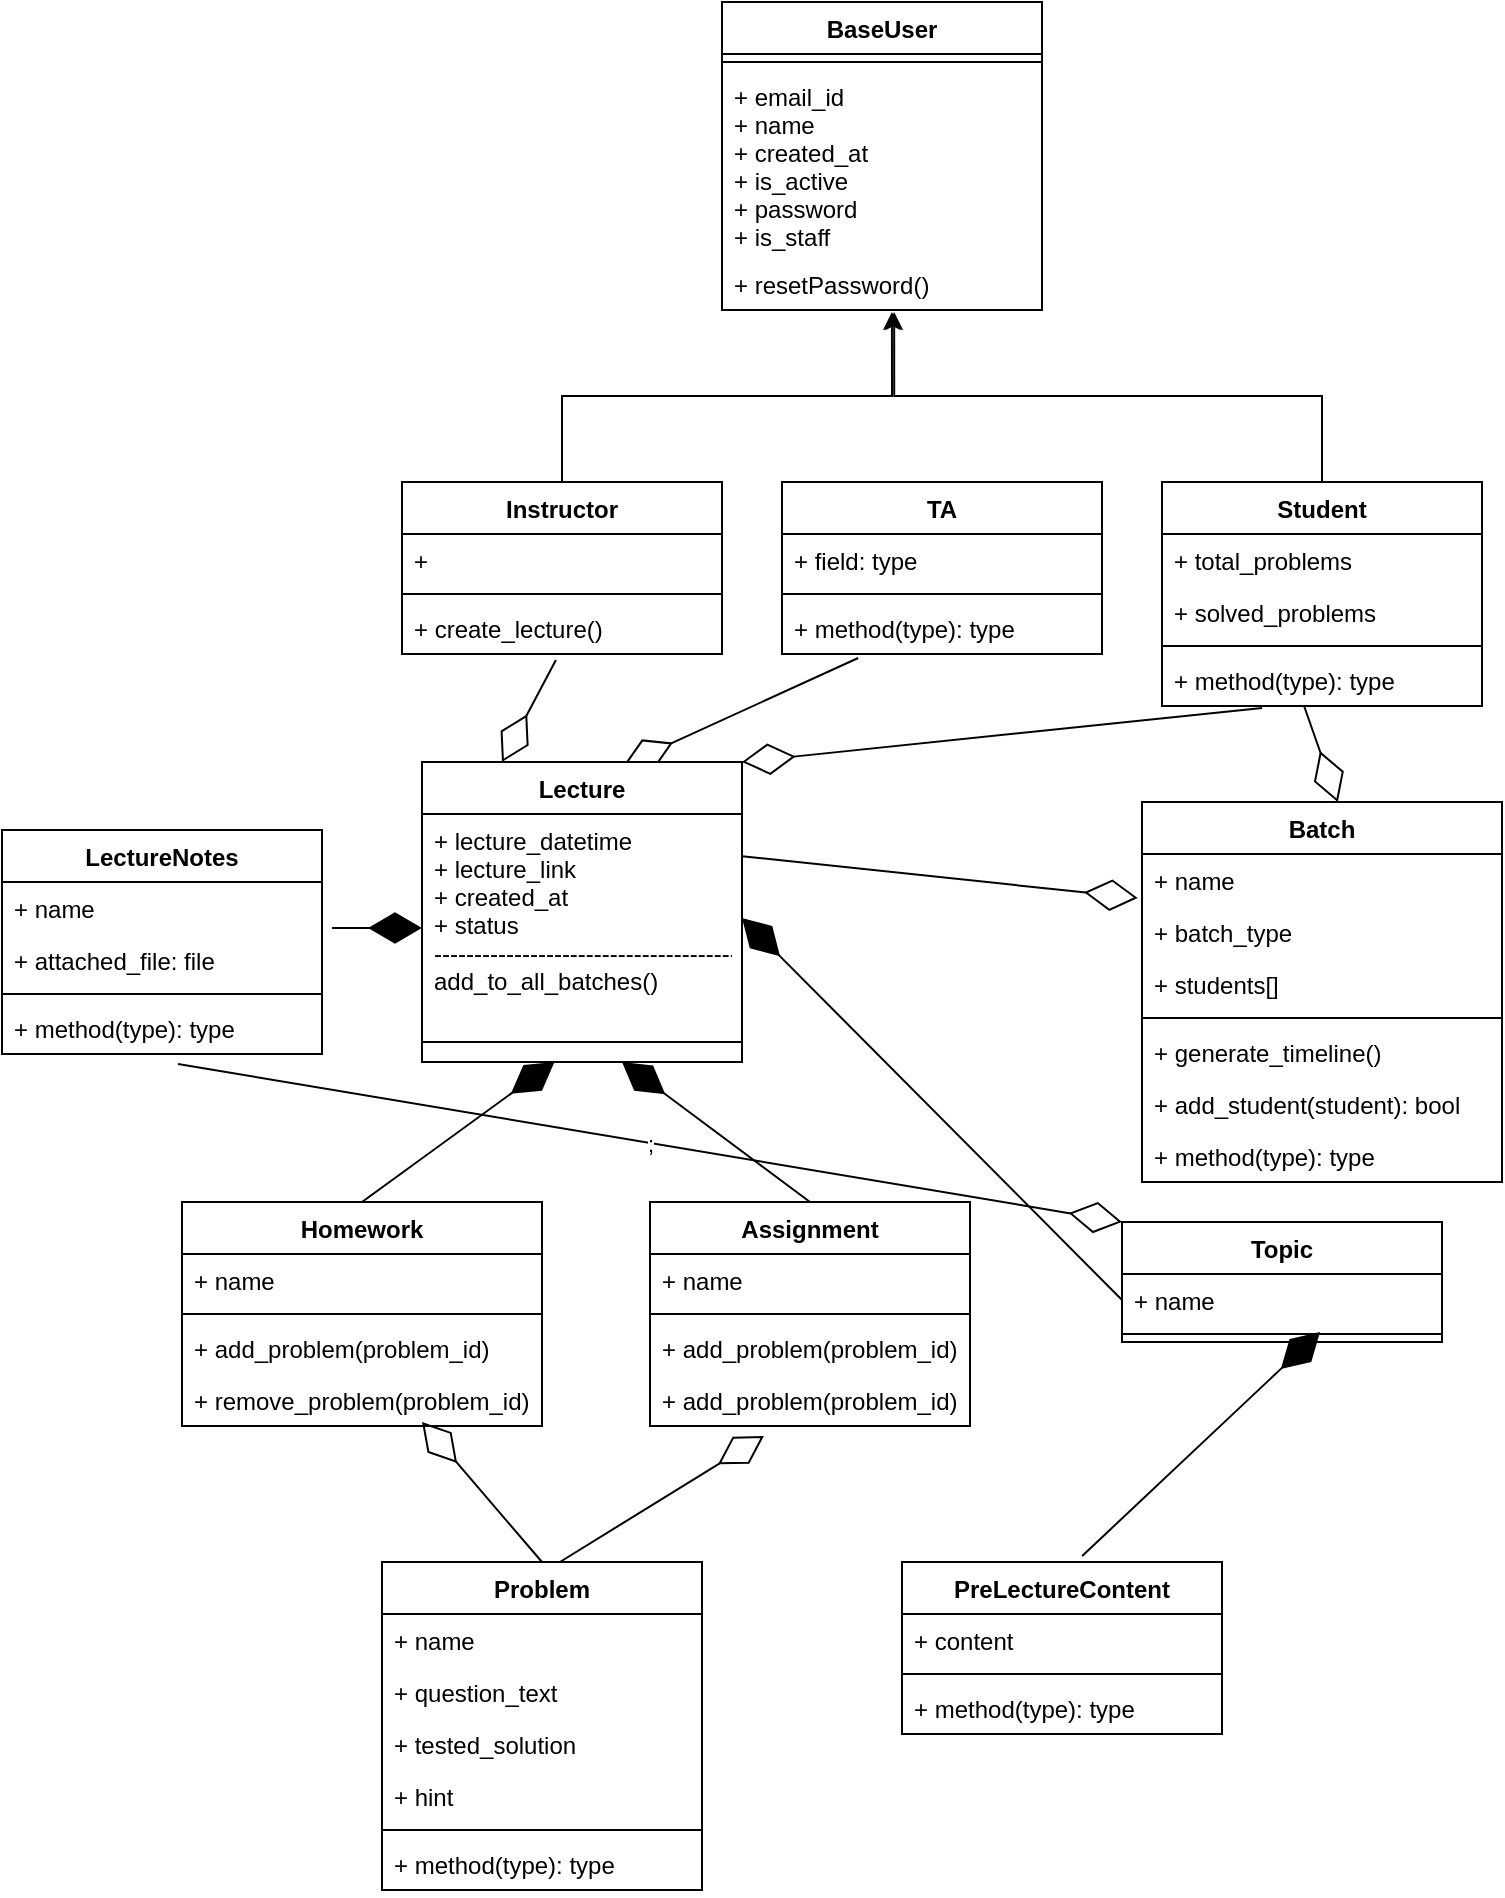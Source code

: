 <mxfile version="13.7.3" type="github"><diagram id="C5RBs43oDa-KdzZeNtuy" name="Page-1"><mxGraphModel dx="1657" dy="639" grid="1" gridSize="10" guides="1" tooltips="1" connect="1" arrows="1" fold="1" page="1" pageScale="1" pageWidth="827" pageHeight="1169" math="0" shadow="0"><root><mxCell id="WIyWlLk6GJQsqaUBKTNV-0"/><mxCell id="WIyWlLk6GJQsqaUBKTNV-1" parent="WIyWlLk6GJQsqaUBKTNV-0"/><mxCell id="VSfTaszeQ1b8ZZ5lMwct-0" value="BaseUser" style="swimlane;fontStyle=1;align=center;verticalAlign=top;childLayout=stackLayout;horizontal=1;startSize=26;horizontalStack=0;resizeParent=1;resizeParentMax=0;resizeLast=0;collapsible=1;marginBottom=0;" vertex="1" parent="WIyWlLk6GJQsqaUBKTNV-1"><mxGeometry x="350" y="40" width="160" height="154" as="geometry"/></mxCell><mxCell id="VSfTaszeQ1b8ZZ5lMwct-2" value="" style="line;strokeWidth=1;fillColor=none;align=left;verticalAlign=middle;spacingTop=-1;spacingLeft=3;spacingRight=3;rotatable=0;labelPosition=right;points=[];portConstraint=eastwest;" vertex="1" parent="VSfTaszeQ1b8ZZ5lMwct-0"><mxGeometry y="26" width="160" height="8" as="geometry"/></mxCell><mxCell id="VSfTaszeQ1b8ZZ5lMwct-1" value="+ email_id&#xa;+ name&#xa;+ created_at&#xa;+ is_active&#xa;+ password&#xa;+ is_staff" style="text;strokeColor=none;fillColor=none;align=left;verticalAlign=top;spacingLeft=4;spacingRight=4;overflow=hidden;rotatable=0;points=[[0,0.5],[1,0.5]];portConstraint=eastwest;" vertex="1" parent="VSfTaszeQ1b8ZZ5lMwct-0"><mxGeometry y="34" width="160" height="94" as="geometry"/></mxCell><mxCell id="VSfTaszeQ1b8ZZ5lMwct-3" value="+ resetPassword()" style="text;strokeColor=none;fillColor=none;align=left;verticalAlign=top;spacingLeft=4;spacingRight=4;overflow=hidden;rotatable=0;points=[[0,0.5],[1,0.5]];portConstraint=eastwest;" vertex="1" parent="VSfTaszeQ1b8ZZ5lMwct-0"><mxGeometry y="128" width="160" height="26" as="geometry"/></mxCell><mxCell id="VSfTaszeQ1b8ZZ5lMwct-14" style="edgeStyle=orthogonalEdgeStyle;rounded=0;orthogonalLoop=1;jettySize=auto;html=1;entryX=0.538;entryY=1.038;entryDx=0;entryDy=0;entryPerimeter=0;" edge="1" parent="WIyWlLk6GJQsqaUBKTNV-1" source="VSfTaszeQ1b8ZZ5lMwct-4" target="VSfTaszeQ1b8ZZ5lMwct-3"><mxGeometry relative="1" as="geometry"/></mxCell><mxCell id="VSfTaszeQ1b8ZZ5lMwct-4" value="Student" style="swimlane;fontStyle=1;align=center;verticalAlign=top;childLayout=stackLayout;horizontal=1;startSize=26;horizontalStack=0;resizeParent=1;resizeParentMax=0;resizeLast=0;collapsible=1;marginBottom=0;" vertex="1" parent="WIyWlLk6GJQsqaUBKTNV-1"><mxGeometry x="570" y="280" width="160" height="112" as="geometry"/></mxCell><mxCell id="VSfTaszeQ1b8ZZ5lMwct-5" value="+ total_problems" style="text;strokeColor=none;fillColor=none;align=left;verticalAlign=top;spacingLeft=4;spacingRight=4;overflow=hidden;rotatable=0;points=[[0,0.5],[1,0.5]];portConstraint=eastwest;" vertex="1" parent="VSfTaszeQ1b8ZZ5lMwct-4"><mxGeometry y="26" width="160" height="26" as="geometry"/></mxCell><mxCell id="VSfTaszeQ1b8ZZ5lMwct-88" value="+ solved_problems" style="text;strokeColor=none;fillColor=none;align=left;verticalAlign=top;spacingLeft=4;spacingRight=4;overflow=hidden;rotatable=0;points=[[0,0.5],[1,0.5]];portConstraint=eastwest;" vertex="1" parent="VSfTaszeQ1b8ZZ5lMwct-4"><mxGeometry y="52" width="160" height="26" as="geometry"/></mxCell><mxCell id="VSfTaszeQ1b8ZZ5lMwct-6" value="" style="line;strokeWidth=1;fillColor=none;align=left;verticalAlign=middle;spacingTop=-1;spacingLeft=3;spacingRight=3;rotatable=0;labelPosition=right;points=[];portConstraint=eastwest;" vertex="1" parent="VSfTaszeQ1b8ZZ5lMwct-4"><mxGeometry y="78" width="160" height="8" as="geometry"/></mxCell><mxCell id="VSfTaszeQ1b8ZZ5lMwct-7" value="+ method(type): type" style="text;strokeColor=none;fillColor=none;align=left;verticalAlign=top;spacingLeft=4;spacingRight=4;overflow=hidden;rotatable=0;points=[[0,0.5],[1,0.5]];portConstraint=eastwest;" vertex="1" parent="VSfTaszeQ1b8ZZ5lMwct-4"><mxGeometry y="86" width="160" height="26" as="geometry"/></mxCell><mxCell id="VSfTaszeQ1b8ZZ5lMwct-12" style="edgeStyle=orthogonalEdgeStyle;rounded=0;orthogonalLoop=1;jettySize=auto;html=1;entryX=0.531;entryY=1.038;entryDx=0;entryDy=0;entryPerimeter=0;" edge="1" parent="WIyWlLk6GJQsqaUBKTNV-1" source="VSfTaszeQ1b8ZZ5lMwct-8" target="VSfTaszeQ1b8ZZ5lMwct-3"><mxGeometry relative="1" as="geometry"/></mxCell><mxCell id="VSfTaszeQ1b8ZZ5lMwct-8" value="Instructor" style="swimlane;fontStyle=1;align=center;verticalAlign=top;childLayout=stackLayout;horizontal=1;startSize=26;horizontalStack=0;resizeParent=1;resizeParentMax=0;resizeLast=0;collapsible=1;marginBottom=0;" vertex="1" parent="WIyWlLk6GJQsqaUBKTNV-1"><mxGeometry x="190" y="280" width="160" height="86" as="geometry"/></mxCell><mxCell id="VSfTaszeQ1b8ZZ5lMwct-9" value="+ " style="text;strokeColor=none;fillColor=none;align=left;verticalAlign=top;spacingLeft=4;spacingRight=4;overflow=hidden;rotatable=0;points=[[0,0.5],[1,0.5]];portConstraint=eastwest;" vertex="1" parent="VSfTaszeQ1b8ZZ5lMwct-8"><mxGeometry y="26" width="160" height="26" as="geometry"/></mxCell><mxCell id="VSfTaszeQ1b8ZZ5lMwct-10" value="" style="line;strokeWidth=1;fillColor=none;align=left;verticalAlign=middle;spacingTop=-1;spacingLeft=3;spacingRight=3;rotatable=0;labelPosition=right;points=[];portConstraint=eastwest;" vertex="1" parent="VSfTaszeQ1b8ZZ5lMwct-8"><mxGeometry y="52" width="160" height="8" as="geometry"/></mxCell><mxCell id="VSfTaszeQ1b8ZZ5lMwct-11" value="+ create_lecture()" style="text;strokeColor=none;fillColor=none;align=left;verticalAlign=top;spacingLeft=4;spacingRight=4;overflow=hidden;rotatable=0;points=[[0,0.5],[1,0.5]];portConstraint=eastwest;" vertex="1" parent="VSfTaszeQ1b8ZZ5lMwct-8"><mxGeometry y="60" width="160" height="26" as="geometry"/></mxCell><mxCell id="VSfTaszeQ1b8ZZ5lMwct-23" value="" style="endArrow=diamondThin;endFill=1;endSize=24;html=1;exitX=0;exitY=0.5;exitDx=0;exitDy=0;entryX=1;entryY=0.5;entryDx=0;entryDy=0;" edge="1" parent="WIyWlLk6GJQsqaUBKTNV-1" source="VSfTaszeQ1b8ZZ5lMwct-20" target="VSfTaszeQ1b8ZZ5lMwct-16"><mxGeometry width="160" relative="1" as="geometry"><mxPoint x="260" y="650" as="sourcePoint"/><mxPoint x="400" y="660" as="targetPoint"/></mxGeometry></mxCell><mxCell id="VSfTaszeQ1b8ZZ5lMwct-32" value="" style="endArrow=diamondThin;endFill=0;endSize=24;html=1;exitX=0.444;exitY=1;exitDx=0;exitDy=0;exitPerimeter=0;entryX=0.544;entryY=0;entryDx=0;entryDy=0;entryPerimeter=0;" edge="1" parent="WIyWlLk6GJQsqaUBKTNV-1" source="VSfTaszeQ1b8ZZ5lMwct-7" target="VSfTaszeQ1b8ZZ5lMwct-26"><mxGeometry width="160" relative="1" as="geometry"><mxPoint x="640" y="370" as="sourcePoint"/><mxPoint x="660" y="437" as="targetPoint"/></mxGeometry></mxCell><mxCell id="VSfTaszeQ1b8ZZ5lMwct-26" value="Batch" style="swimlane;fontStyle=1;align=center;verticalAlign=top;childLayout=stackLayout;horizontal=1;startSize=26;horizontalStack=0;resizeParent=1;resizeParentMax=0;resizeLast=0;collapsible=1;marginBottom=0;" vertex="1" parent="WIyWlLk6GJQsqaUBKTNV-1"><mxGeometry x="560" y="440" width="180" height="190" as="geometry"/></mxCell><mxCell id="VSfTaszeQ1b8ZZ5lMwct-27" value="+ name&#xa;" style="text;strokeColor=none;fillColor=none;align=left;verticalAlign=top;spacingLeft=4;spacingRight=4;overflow=hidden;rotatable=0;points=[[0,0.5],[1,0.5]];portConstraint=eastwest;" vertex="1" parent="VSfTaszeQ1b8ZZ5lMwct-26"><mxGeometry y="26" width="180" height="26" as="geometry"/></mxCell><mxCell id="VSfTaszeQ1b8ZZ5lMwct-31" value="+ batch_type" style="text;strokeColor=none;fillColor=none;align=left;verticalAlign=top;spacingLeft=4;spacingRight=4;overflow=hidden;rotatable=0;points=[[0,0.5],[1,0.5]];portConstraint=eastwest;" vertex="1" parent="VSfTaszeQ1b8ZZ5lMwct-26"><mxGeometry y="52" width="180" height="26" as="geometry"/></mxCell><mxCell id="VSfTaszeQ1b8ZZ5lMwct-30" value="+ students[]&#xa;" style="text;strokeColor=none;fillColor=none;align=left;verticalAlign=top;spacingLeft=4;spacingRight=4;overflow=hidden;rotatable=0;points=[[0,0.5],[1,0.5]];portConstraint=eastwest;" vertex="1" parent="VSfTaszeQ1b8ZZ5lMwct-26"><mxGeometry y="78" width="180" height="26" as="geometry"/></mxCell><mxCell id="VSfTaszeQ1b8ZZ5lMwct-28" value="" style="line;strokeWidth=1;fillColor=none;align=left;verticalAlign=middle;spacingTop=-1;spacingLeft=3;spacingRight=3;rotatable=0;labelPosition=right;points=[];portConstraint=eastwest;" vertex="1" parent="VSfTaszeQ1b8ZZ5lMwct-26"><mxGeometry y="104" width="180" height="8" as="geometry"/></mxCell><mxCell id="VSfTaszeQ1b8ZZ5lMwct-29" value="+ generate_timeline()" style="text;strokeColor=none;fillColor=none;align=left;verticalAlign=top;spacingLeft=4;spacingRight=4;overflow=hidden;rotatable=0;points=[[0,0.5],[1,0.5]];portConstraint=eastwest;" vertex="1" parent="VSfTaszeQ1b8ZZ5lMwct-26"><mxGeometry y="112" width="180" height="26" as="geometry"/></mxCell><mxCell id="VSfTaszeQ1b8ZZ5lMwct-72" value="+ add_student(student): bool" style="text;strokeColor=none;fillColor=none;align=left;verticalAlign=top;spacingLeft=4;spacingRight=4;overflow=hidden;rotatable=0;points=[[0,0.5],[1,0.5]];portConstraint=eastwest;" vertex="1" parent="VSfTaszeQ1b8ZZ5lMwct-26"><mxGeometry y="138" width="180" height="26" as="geometry"/></mxCell><mxCell id="VSfTaszeQ1b8ZZ5lMwct-73" value="+ method(type): type" style="text;strokeColor=none;fillColor=none;align=left;verticalAlign=top;spacingLeft=4;spacingRight=4;overflow=hidden;rotatable=0;points=[[0,0.5],[1,0.5]];portConstraint=eastwest;" vertex="1" parent="VSfTaszeQ1b8ZZ5lMwct-26"><mxGeometry y="164" width="180" height="26" as="geometry"/></mxCell><mxCell id="VSfTaszeQ1b8ZZ5lMwct-35" value="" style="endArrow=diamondThin;endFill=0;endSize=24;html=1;exitX=0.313;exitY=1.038;exitDx=0;exitDy=0;exitPerimeter=0;entryX=1;entryY=0;entryDx=0;entryDy=0;" edge="1" parent="WIyWlLk6GJQsqaUBKTNV-1" source="VSfTaszeQ1b8ZZ5lMwct-7" target="VSfTaszeQ1b8ZZ5lMwct-15"><mxGeometry width="160" relative="1" as="geometry"><mxPoint x="580" y="420" as="sourcePoint"/><mxPoint x="630" y="540" as="targetPoint"/></mxGeometry></mxCell><mxCell id="VSfTaszeQ1b8ZZ5lMwct-48" value="" style="endArrow=diamondThin;endFill=1;endSize=24;html=1;exitX=0.5;exitY=0;exitDx=0;exitDy=0;" edge="1" parent="WIyWlLk6GJQsqaUBKTNV-1" source="VSfTaszeQ1b8ZZ5lMwct-44" target="VSfTaszeQ1b8ZZ5lMwct-17"><mxGeometry width="160" relative="1" as="geometry"><mxPoint x="110" y="570" as="sourcePoint"/><mxPoint x="270" y="570" as="targetPoint"/></mxGeometry></mxCell><mxCell id="VSfTaszeQ1b8ZZ5lMwct-49" value="" style="endArrow=diamondThin;endFill=1;endSize=24;html=1;exitX=0.5;exitY=0;exitDx=0;exitDy=0;" edge="1" parent="WIyWlLk6GJQsqaUBKTNV-1" source="VSfTaszeQ1b8ZZ5lMwct-40"><mxGeometry width="160" relative="1" as="geometry"><mxPoint x="150" y="650" as="sourcePoint"/><mxPoint x="300" y="570" as="targetPoint"/></mxGeometry></mxCell><mxCell id="VSfTaszeQ1b8ZZ5lMwct-40" value="Assignment" style="swimlane;fontStyle=1;align=center;verticalAlign=top;childLayout=stackLayout;horizontal=1;startSize=26;horizontalStack=0;resizeParent=1;resizeParentMax=0;resizeLast=0;collapsible=1;marginBottom=0;" vertex="1" parent="WIyWlLk6GJQsqaUBKTNV-1"><mxGeometry x="314" y="640" width="160" height="112" as="geometry"/></mxCell><mxCell id="VSfTaszeQ1b8ZZ5lMwct-41" value="+ name" style="text;strokeColor=none;fillColor=none;align=left;verticalAlign=top;spacingLeft=4;spacingRight=4;overflow=hidden;rotatable=0;points=[[0,0.5],[1,0.5]];portConstraint=eastwest;" vertex="1" parent="VSfTaszeQ1b8ZZ5lMwct-40"><mxGeometry y="26" width="160" height="26" as="geometry"/></mxCell><mxCell id="VSfTaszeQ1b8ZZ5lMwct-42" value="" style="line;strokeWidth=1;fillColor=none;align=left;verticalAlign=middle;spacingTop=-1;spacingLeft=3;spacingRight=3;rotatable=0;labelPosition=right;points=[];portConstraint=eastwest;" vertex="1" parent="VSfTaszeQ1b8ZZ5lMwct-40"><mxGeometry y="52" width="160" height="8" as="geometry"/></mxCell><mxCell id="VSfTaszeQ1b8ZZ5lMwct-43" value="+ add_problem(problem_id)" style="text;strokeColor=none;fillColor=none;align=left;verticalAlign=top;spacingLeft=4;spacingRight=4;overflow=hidden;rotatable=0;points=[[0,0.5],[1,0.5]];portConstraint=eastwest;" vertex="1" parent="VSfTaszeQ1b8ZZ5lMwct-40"><mxGeometry y="60" width="160" height="26" as="geometry"/></mxCell><mxCell id="VSfTaszeQ1b8ZZ5lMwct-90" value="+ add_problem(problem_id)" style="text;strokeColor=none;fillColor=none;align=left;verticalAlign=top;spacingLeft=4;spacingRight=4;overflow=hidden;rotatable=0;points=[[0,0.5],[1,0.5]];portConstraint=eastwest;" vertex="1" parent="VSfTaszeQ1b8ZZ5lMwct-40"><mxGeometry y="86" width="160" height="26" as="geometry"/></mxCell><mxCell id="VSfTaszeQ1b8ZZ5lMwct-50" value="Problem" style="swimlane;fontStyle=1;align=center;verticalAlign=top;childLayout=stackLayout;horizontal=1;startSize=26;horizontalStack=0;resizeParent=1;resizeParentMax=0;resizeLast=0;collapsible=1;marginBottom=0;" vertex="1" parent="WIyWlLk6GJQsqaUBKTNV-1"><mxGeometry x="180" y="820" width="160" height="164" as="geometry"/></mxCell><mxCell id="VSfTaszeQ1b8ZZ5lMwct-51" value="+ name" style="text;strokeColor=none;fillColor=none;align=left;verticalAlign=top;spacingLeft=4;spacingRight=4;overflow=hidden;rotatable=0;points=[[0,0.5],[1,0.5]];portConstraint=eastwest;" vertex="1" parent="VSfTaszeQ1b8ZZ5lMwct-50"><mxGeometry y="26" width="160" height="26" as="geometry"/></mxCell><mxCell id="VSfTaszeQ1b8ZZ5lMwct-54" value="+ question_text" style="text;strokeColor=none;fillColor=none;align=left;verticalAlign=top;spacingLeft=4;spacingRight=4;overflow=hidden;rotatable=0;points=[[0,0.5],[1,0.5]];portConstraint=eastwest;" vertex="1" parent="VSfTaszeQ1b8ZZ5lMwct-50"><mxGeometry y="52" width="160" height="26" as="geometry"/></mxCell><mxCell id="VSfTaszeQ1b8ZZ5lMwct-55" value="+ tested_solution" style="text;strokeColor=none;fillColor=none;align=left;verticalAlign=top;spacingLeft=4;spacingRight=4;overflow=hidden;rotatable=0;points=[[0,0.5],[1,0.5]];portConstraint=eastwest;" vertex="1" parent="VSfTaszeQ1b8ZZ5lMwct-50"><mxGeometry y="78" width="160" height="26" as="geometry"/></mxCell><mxCell id="VSfTaszeQ1b8ZZ5lMwct-56" value="+ hint" style="text;strokeColor=none;fillColor=none;align=left;verticalAlign=top;spacingLeft=4;spacingRight=4;overflow=hidden;rotatable=0;points=[[0,0.5],[1,0.5]];portConstraint=eastwest;" vertex="1" parent="VSfTaszeQ1b8ZZ5lMwct-50"><mxGeometry y="104" width="160" height="26" as="geometry"/></mxCell><mxCell id="VSfTaszeQ1b8ZZ5lMwct-52" value="" style="line;strokeWidth=1;fillColor=none;align=left;verticalAlign=middle;spacingTop=-1;spacingLeft=3;spacingRight=3;rotatable=0;labelPosition=right;points=[];portConstraint=eastwest;" vertex="1" parent="VSfTaszeQ1b8ZZ5lMwct-50"><mxGeometry y="130" width="160" height="8" as="geometry"/></mxCell><mxCell id="VSfTaszeQ1b8ZZ5lMwct-53" value="+ method(type): type" style="text;strokeColor=none;fillColor=none;align=left;verticalAlign=top;spacingLeft=4;spacingRight=4;overflow=hidden;rotatable=0;points=[[0,0.5],[1,0.5]];portConstraint=eastwest;" vertex="1" parent="VSfTaszeQ1b8ZZ5lMwct-50"><mxGeometry y="138" width="160" height="26" as="geometry"/></mxCell><mxCell id="VSfTaszeQ1b8ZZ5lMwct-57" value="" style="endArrow=diamondThin;endFill=0;endSize=24;html=1;exitX=0.5;exitY=0;exitDx=0;exitDy=0;" edge="1" parent="WIyWlLk6GJQsqaUBKTNV-1" source="VSfTaszeQ1b8ZZ5lMwct-50"><mxGeometry width="160" relative="1" as="geometry"><mxPoint x="290" y="770" as="sourcePoint"/><mxPoint x="200" y="750" as="targetPoint"/></mxGeometry></mxCell><mxCell id="VSfTaszeQ1b8ZZ5lMwct-58" value="" style="endArrow=diamondThin;endFill=0;endSize=24;html=1;exitX=0.556;exitY=0;exitDx=0;exitDy=0;exitPerimeter=0;entryX=0.356;entryY=1.192;entryDx=0;entryDy=0;entryPerimeter=0;" edge="1" parent="WIyWlLk6GJQsqaUBKTNV-1" source="VSfTaszeQ1b8ZZ5lMwct-50" target="VSfTaszeQ1b8ZZ5lMwct-90"><mxGeometry width="160" relative="1" as="geometry"><mxPoint x="290" y="770" as="sourcePoint"/><mxPoint x="450" y="770" as="targetPoint"/></mxGeometry></mxCell><mxCell id="VSfTaszeQ1b8ZZ5lMwct-63" value="" style="endArrow=diamondThin;endFill=1;endSize=24;html=1;exitX=0.563;exitY=-0.035;exitDx=0;exitDy=0;exitPerimeter=0;entryX=0.619;entryY=1.115;entryDx=0;entryDy=0;entryPerimeter=0;" edge="1" parent="WIyWlLk6GJQsqaUBKTNV-1" source="VSfTaszeQ1b8ZZ5lMwct-59" target="VSfTaszeQ1b8ZZ5lMwct-20"><mxGeometry width="160" relative="1" as="geometry"><mxPoint x="620" y="810" as="sourcePoint"/><mxPoint x="630" y="690" as="targetPoint"/></mxGeometry></mxCell><mxCell id="VSfTaszeQ1b8ZZ5lMwct-64" value="" style="endArrow=diamondThin;endFill=0;endSize=24;html=1;exitX=1;exitY=0.203;exitDx=0;exitDy=0;exitPerimeter=0;entryX=-0.012;entryY=-0.154;entryDx=0;entryDy=0;entryPerimeter=0;" edge="1" parent="WIyWlLk6GJQsqaUBKTNV-1" source="VSfTaszeQ1b8ZZ5lMwct-16" target="VSfTaszeQ1b8ZZ5lMwct-31"><mxGeometry width="160" relative="1" as="geometry"><mxPoint x="260" y="620" as="sourcePoint"/><mxPoint x="420" y="620" as="targetPoint"/></mxGeometry></mxCell><mxCell id="VSfTaszeQ1b8ZZ5lMwct-75" value="TA" style="swimlane;fontStyle=1;align=center;verticalAlign=top;childLayout=stackLayout;horizontal=1;startSize=26;horizontalStack=0;resizeParent=1;resizeParentMax=0;resizeLast=0;collapsible=1;marginBottom=0;" vertex="1" parent="WIyWlLk6GJQsqaUBKTNV-1"><mxGeometry x="380" y="280" width="160" height="86" as="geometry"/></mxCell><mxCell id="VSfTaszeQ1b8ZZ5lMwct-76" value="+ field: type" style="text;strokeColor=none;fillColor=none;align=left;verticalAlign=top;spacingLeft=4;spacingRight=4;overflow=hidden;rotatable=0;points=[[0,0.5],[1,0.5]];portConstraint=eastwest;" vertex="1" parent="VSfTaszeQ1b8ZZ5lMwct-75"><mxGeometry y="26" width="160" height="26" as="geometry"/></mxCell><mxCell id="VSfTaszeQ1b8ZZ5lMwct-77" value="" style="line;strokeWidth=1;fillColor=none;align=left;verticalAlign=middle;spacingTop=-1;spacingLeft=3;spacingRight=3;rotatable=0;labelPosition=right;points=[];portConstraint=eastwest;" vertex="1" parent="VSfTaszeQ1b8ZZ5lMwct-75"><mxGeometry y="52" width="160" height="8" as="geometry"/></mxCell><mxCell id="VSfTaszeQ1b8ZZ5lMwct-78" value="+ method(type): type" style="text;strokeColor=none;fillColor=none;align=left;verticalAlign=top;spacingLeft=4;spacingRight=4;overflow=hidden;rotatable=0;points=[[0,0.5],[1,0.5]];portConstraint=eastwest;" vertex="1" parent="VSfTaszeQ1b8ZZ5lMwct-75"><mxGeometry y="60" width="160" height="26" as="geometry"/></mxCell><mxCell id="VSfTaszeQ1b8ZZ5lMwct-79" value="" style="endArrow=diamondThin;endFill=0;endSize=24;html=1;exitX=0.238;exitY=1.077;exitDx=0;exitDy=0;exitPerimeter=0;entryX=0.631;entryY=0.01;entryDx=0;entryDy=0;entryPerimeter=0;" edge="1" parent="WIyWlLk6GJQsqaUBKTNV-1" source="VSfTaszeQ1b8ZZ5lMwct-78" target="VSfTaszeQ1b8ZZ5lMwct-15"><mxGeometry width="160" relative="1" as="geometry"><mxPoint x="260" y="420" as="sourcePoint"/><mxPoint x="420" y="420" as="targetPoint"/></mxGeometry></mxCell><mxCell id="VSfTaszeQ1b8ZZ5lMwct-80" value="" style="endArrow=diamondThin;endFill=0;endSize=24;html=1;exitX=0.481;exitY=1.115;exitDx=0;exitDy=0;exitPerimeter=0;entryX=0.25;entryY=0;entryDx=0;entryDy=0;" edge="1" parent="WIyWlLk6GJQsqaUBKTNV-1" source="VSfTaszeQ1b8ZZ5lMwct-11" target="VSfTaszeQ1b8ZZ5lMwct-15"><mxGeometry width="160" relative="1" as="geometry"><mxPoint x="200" y="420" as="sourcePoint"/><mxPoint x="360" y="420" as="targetPoint"/></mxGeometry></mxCell><mxCell id="VSfTaszeQ1b8ZZ5lMwct-59" value="PreLectureContent" style="swimlane;fontStyle=1;align=center;verticalAlign=top;childLayout=stackLayout;horizontal=1;startSize=26;horizontalStack=0;resizeParent=1;resizeParentMax=0;resizeLast=0;collapsible=1;marginBottom=0;" vertex="1" parent="WIyWlLk6GJQsqaUBKTNV-1"><mxGeometry x="440" y="820" width="160" height="86" as="geometry"/></mxCell><mxCell id="VSfTaszeQ1b8ZZ5lMwct-60" value="+ content" style="text;strokeColor=none;fillColor=none;align=left;verticalAlign=top;spacingLeft=4;spacingRight=4;overflow=hidden;rotatable=0;points=[[0,0.5],[1,0.5]];portConstraint=eastwest;" vertex="1" parent="VSfTaszeQ1b8ZZ5lMwct-59"><mxGeometry y="26" width="160" height="26" as="geometry"/></mxCell><mxCell id="VSfTaszeQ1b8ZZ5lMwct-61" value="" style="line;strokeWidth=1;fillColor=none;align=left;verticalAlign=middle;spacingTop=-1;spacingLeft=3;spacingRight=3;rotatable=0;labelPosition=right;points=[];portConstraint=eastwest;" vertex="1" parent="VSfTaszeQ1b8ZZ5lMwct-59"><mxGeometry y="52" width="160" height="8" as="geometry"/></mxCell><mxCell id="VSfTaszeQ1b8ZZ5lMwct-62" value="+ method(type): type" style="text;strokeColor=none;fillColor=none;align=left;verticalAlign=top;spacingLeft=4;spacingRight=4;overflow=hidden;rotatable=0;points=[[0,0.5],[1,0.5]];portConstraint=eastwest;" vertex="1" parent="VSfTaszeQ1b8ZZ5lMwct-59"><mxGeometry y="60" width="160" height="26" as="geometry"/></mxCell><mxCell id="VSfTaszeQ1b8ZZ5lMwct-81" value="LectureNotes" style="swimlane;fontStyle=1;align=center;verticalAlign=top;childLayout=stackLayout;horizontal=1;startSize=26;horizontalStack=0;resizeParent=1;resizeParentMax=0;resizeLast=0;collapsible=1;marginBottom=0;" vertex="1" parent="WIyWlLk6GJQsqaUBKTNV-1"><mxGeometry x="-10" y="454" width="160" height="112" as="geometry"/></mxCell><mxCell id="VSfTaszeQ1b8ZZ5lMwct-82" value="+ name" style="text;strokeColor=none;fillColor=none;align=left;verticalAlign=top;spacingLeft=4;spacingRight=4;overflow=hidden;rotatable=0;points=[[0,0.5],[1,0.5]];portConstraint=eastwest;" vertex="1" parent="VSfTaszeQ1b8ZZ5lMwct-81"><mxGeometry y="26" width="160" height="26" as="geometry"/></mxCell><mxCell id="VSfTaszeQ1b8ZZ5lMwct-86" value="+ attached_file: file" style="text;strokeColor=none;fillColor=none;align=left;verticalAlign=top;spacingLeft=4;spacingRight=4;overflow=hidden;rotatable=0;points=[[0,0.5],[1,0.5]];portConstraint=eastwest;" vertex="1" parent="VSfTaszeQ1b8ZZ5lMwct-81"><mxGeometry y="52" width="160" height="26" as="geometry"/></mxCell><mxCell id="VSfTaszeQ1b8ZZ5lMwct-83" value="" style="line;strokeWidth=1;fillColor=none;align=left;verticalAlign=middle;spacingTop=-1;spacingLeft=3;spacingRight=3;rotatable=0;labelPosition=right;points=[];portConstraint=eastwest;" vertex="1" parent="VSfTaszeQ1b8ZZ5lMwct-81"><mxGeometry y="78" width="160" height="8" as="geometry"/></mxCell><mxCell id="VSfTaszeQ1b8ZZ5lMwct-84" value="+ method(type): type" style="text;strokeColor=none;fillColor=none;align=left;verticalAlign=top;spacingLeft=4;spacingRight=4;overflow=hidden;rotatable=0;points=[[0,0.5],[1,0.5]];portConstraint=eastwest;" vertex="1" parent="VSfTaszeQ1b8ZZ5lMwct-81"><mxGeometry y="86" width="160" height="26" as="geometry"/></mxCell><mxCell id="VSfTaszeQ1b8ZZ5lMwct-85" value="" style="endArrow=diamondThin;endFill=1;endSize=24;html=1;exitX=1.031;exitY=0.885;exitDx=0;exitDy=0;exitPerimeter=0;" edge="1" parent="WIyWlLk6GJQsqaUBKTNV-1" source="VSfTaszeQ1b8ZZ5lMwct-82"><mxGeometry width="160" relative="1" as="geometry"><mxPoint x="240" y="510" as="sourcePoint"/><mxPoint x="200" y="503" as="targetPoint"/></mxGeometry></mxCell><mxCell id="VSfTaszeQ1b8ZZ5lMwct-44" value="Homework" style="swimlane;fontStyle=1;align=center;verticalAlign=top;childLayout=stackLayout;horizontal=1;startSize=26;horizontalStack=0;resizeParent=1;resizeParentMax=0;resizeLast=0;collapsible=1;marginBottom=0;" vertex="1" parent="WIyWlLk6GJQsqaUBKTNV-1"><mxGeometry x="80" y="640" width="180" height="112" as="geometry"/></mxCell><mxCell id="VSfTaszeQ1b8ZZ5lMwct-45" value="+ name" style="text;strokeColor=none;fillColor=none;align=left;verticalAlign=top;spacingLeft=4;spacingRight=4;overflow=hidden;rotatable=0;points=[[0,0.5],[1,0.5]];portConstraint=eastwest;" vertex="1" parent="VSfTaszeQ1b8ZZ5lMwct-44"><mxGeometry y="26" width="180" height="26" as="geometry"/></mxCell><mxCell id="VSfTaszeQ1b8ZZ5lMwct-46" value="" style="line;strokeWidth=1;fillColor=none;align=left;verticalAlign=middle;spacingTop=-1;spacingLeft=3;spacingRight=3;rotatable=0;labelPosition=right;points=[];portConstraint=eastwest;" vertex="1" parent="VSfTaszeQ1b8ZZ5lMwct-44"><mxGeometry y="52" width="180" height="8" as="geometry"/></mxCell><mxCell id="VSfTaszeQ1b8ZZ5lMwct-47" value="+ add_problem(problem_id)" style="text;strokeColor=none;fillColor=none;align=left;verticalAlign=top;spacingLeft=4;spacingRight=4;overflow=hidden;rotatable=0;points=[[0,0.5],[1,0.5]];portConstraint=eastwest;" vertex="1" parent="VSfTaszeQ1b8ZZ5lMwct-44"><mxGeometry y="60" width="180" height="26" as="geometry"/></mxCell><mxCell id="VSfTaszeQ1b8ZZ5lMwct-89" value="+ remove_problem(problem_id)" style="text;strokeColor=none;fillColor=none;align=left;verticalAlign=top;spacingLeft=4;spacingRight=4;overflow=hidden;rotatable=0;points=[[0,0.5],[1,0.5]];portConstraint=eastwest;" vertex="1" parent="VSfTaszeQ1b8ZZ5lMwct-44"><mxGeometry y="86" width="180" height="26" as="geometry"/></mxCell><mxCell id="VSfTaszeQ1b8ZZ5lMwct-97" value=";" style="endArrow=diamondThin;endFill=0;endSize=24;html=1;exitX=0.55;exitY=1.192;exitDx=0;exitDy=0;exitPerimeter=0;entryX=0;entryY=0;entryDx=0;entryDy=0;" edge="1" parent="WIyWlLk6GJQsqaUBKTNV-1" source="VSfTaszeQ1b8ZZ5lMwct-84" target="VSfTaszeQ1b8ZZ5lMwct-19"><mxGeometry width="160" relative="1" as="geometry"><mxPoint x="260" y="500" as="sourcePoint"/><mxPoint x="560" y="640" as="targetPoint"/></mxGeometry></mxCell><mxCell id="VSfTaszeQ1b8ZZ5lMwct-15" value="Lecture" style="swimlane;fontStyle=1;align=center;verticalAlign=top;childLayout=stackLayout;horizontal=1;startSize=26;horizontalStack=0;resizeParent=1;resizeParentMax=0;resizeLast=0;collapsible=1;marginBottom=0;" vertex="1" parent="WIyWlLk6GJQsqaUBKTNV-1"><mxGeometry x="200" y="420" width="160" height="150" as="geometry"/></mxCell><mxCell id="VSfTaszeQ1b8ZZ5lMwct-16" value="+ lecture_datetime&#xa;+ lecture_link&#xa;+ created_at&#xa;+ status&#xa;--------------------------------------&#xa;add_to_all_batches()" style="text;strokeColor=none;fillColor=none;align=left;verticalAlign=top;spacingLeft=4;spacingRight=4;overflow=hidden;rotatable=0;points=[[0,0.5],[1,0.5]];portConstraint=eastwest;" vertex="1" parent="VSfTaszeQ1b8ZZ5lMwct-15"><mxGeometry y="26" width="160" height="104" as="geometry"/></mxCell><mxCell id="VSfTaszeQ1b8ZZ5lMwct-17" value="" style="line;strokeWidth=1;fillColor=none;align=left;verticalAlign=middle;spacingTop=-1;spacingLeft=3;spacingRight=3;rotatable=0;labelPosition=right;points=[];portConstraint=eastwest;" vertex="1" parent="VSfTaszeQ1b8ZZ5lMwct-15"><mxGeometry y="130" width="160" height="20" as="geometry"/></mxCell><mxCell id="VSfTaszeQ1b8ZZ5lMwct-19" value="Topic" style="swimlane;fontStyle=1;align=center;verticalAlign=top;childLayout=stackLayout;horizontal=1;startSize=26;horizontalStack=0;resizeParent=1;resizeParentMax=0;resizeLast=0;collapsible=1;marginBottom=0;" vertex="1" parent="WIyWlLk6GJQsqaUBKTNV-1"><mxGeometry x="550" y="650" width="160" height="60" as="geometry"/></mxCell><mxCell id="VSfTaszeQ1b8ZZ5lMwct-20" value="+ name" style="text;strokeColor=none;fillColor=none;align=left;verticalAlign=top;spacingLeft=4;spacingRight=4;overflow=hidden;rotatable=0;points=[[0,0.5],[1,0.5]];portConstraint=eastwest;" vertex="1" parent="VSfTaszeQ1b8ZZ5lMwct-19"><mxGeometry y="26" width="160" height="26" as="geometry"/></mxCell><mxCell id="VSfTaszeQ1b8ZZ5lMwct-21" value="" style="line;strokeWidth=1;fillColor=none;align=left;verticalAlign=middle;spacingTop=-1;spacingLeft=3;spacingRight=3;rotatable=0;labelPosition=right;points=[];portConstraint=eastwest;" vertex="1" parent="VSfTaszeQ1b8ZZ5lMwct-19"><mxGeometry y="52" width="160" height="8" as="geometry"/></mxCell></root></mxGraphModel></diagram></mxfile>